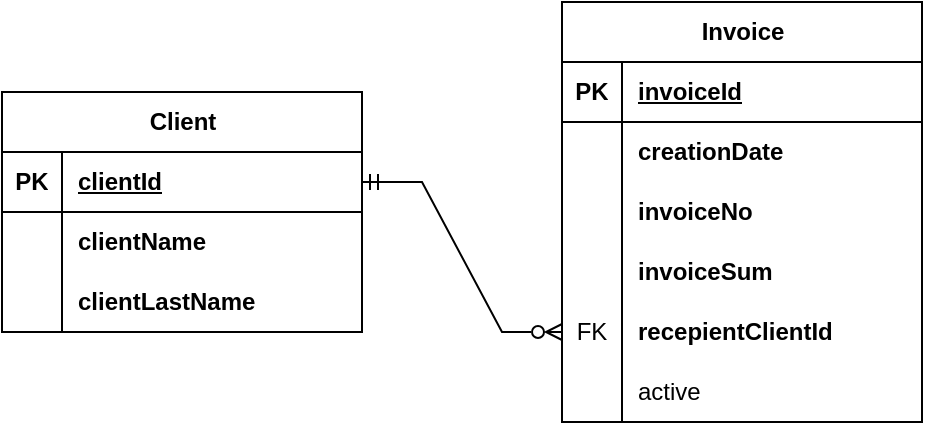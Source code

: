 <mxfile version="22.1.5" type="device">
  <diagram name="Page-1" id="oQaPqpJcBI4s22uJPBXf">
    <mxGraphModel dx="1434" dy="782" grid="1" gridSize="10" guides="1" tooltips="1" connect="1" arrows="1" fold="1" page="1" pageScale="1" pageWidth="850" pageHeight="1100" math="0" shadow="0">
      <root>
        <mxCell id="0" />
        <mxCell id="1" parent="0" />
        <mxCell id="ijjRZEoyr23nEhC2m5Rc-1" value="Client" style="shape=table;startSize=30;container=1;collapsible=1;childLayout=tableLayout;fixedRows=1;rowLines=0;fontStyle=1;align=center;resizeLast=1;html=1;" vertex="1" parent="1">
          <mxGeometry x="80" y="210" width="180" height="120" as="geometry" />
        </mxCell>
        <mxCell id="ijjRZEoyr23nEhC2m5Rc-2" value="" style="shape=tableRow;horizontal=0;startSize=0;swimlaneHead=0;swimlaneBody=0;fillColor=none;collapsible=0;dropTarget=0;points=[[0,0.5],[1,0.5]];portConstraint=eastwest;top=0;left=0;right=0;bottom=1;" vertex="1" parent="ijjRZEoyr23nEhC2m5Rc-1">
          <mxGeometry y="30" width="180" height="30" as="geometry" />
        </mxCell>
        <mxCell id="ijjRZEoyr23nEhC2m5Rc-3" value="PK" style="shape=partialRectangle;connectable=0;fillColor=none;top=0;left=0;bottom=0;right=0;fontStyle=1;overflow=hidden;whiteSpace=wrap;html=1;" vertex="1" parent="ijjRZEoyr23nEhC2m5Rc-2">
          <mxGeometry width="30" height="30" as="geometry">
            <mxRectangle width="30" height="30" as="alternateBounds" />
          </mxGeometry>
        </mxCell>
        <mxCell id="ijjRZEoyr23nEhC2m5Rc-4" value="clientId" style="shape=partialRectangle;connectable=0;fillColor=none;top=0;left=0;bottom=0;right=0;align=left;spacingLeft=6;fontStyle=5;overflow=hidden;whiteSpace=wrap;html=1;" vertex="1" parent="ijjRZEoyr23nEhC2m5Rc-2">
          <mxGeometry x="30" width="150" height="30" as="geometry">
            <mxRectangle width="150" height="30" as="alternateBounds" />
          </mxGeometry>
        </mxCell>
        <mxCell id="ijjRZEoyr23nEhC2m5Rc-5" value="" style="shape=tableRow;horizontal=0;startSize=0;swimlaneHead=0;swimlaneBody=0;fillColor=none;collapsible=0;dropTarget=0;points=[[0,0.5],[1,0.5]];portConstraint=eastwest;top=0;left=0;right=0;bottom=0;" vertex="1" parent="ijjRZEoyr23nEhC2m5Rc-1">
          <mxGeometry y="60" width="180" height="30" as="geometry" />
        </mxCell>
        <mxCell id="ijjRZEoyr23nEhC2m5Rc-6" value="" style="shape=partialRectangle;connectable=0;fillColor=none;top=0;left=0;bottom=0;right=0;editable=1;overflow=hidden;whiteSpace=wrap;html=1;" vertex="1" parent="ijjRZEoyr23nEhC2m5Rc-5">
          <mxGeometry width="30" height="30" as="geometry">
            <mxRectangle width="30" height="30" as="alternateBounds" />
          </mxGeometry>
        </mxCell>
        <mxCell id="ijjRZEoyr23nEhC2m5Rc-7" value="clientName" style="shape=partialRectangle;connectable=0;fillColor=none;top=0;left=0;bottom=0;right=0;align=left;spacingLeft=6;overflow=hidden;whiteSpace=wrap;html=1;fontStyle=1" vertex="1" parent="ijjRZEoyr23nEhC2m5Rc-5">
          <mxGeometry x="30" width="150" height="30" as="geometry">
            <mxRectangle width="150" height="30" as="alternateBounds" />
          </mxGeometry>
        </mxCell>
        <mxCell id="ijjRZEoyr23nEhC2m5Rc-8" value="" style="shape=tableRow;horizontal=0;startSize=0;swimlaneHead=0;swimlaneBody=0;fillColor=none;collapsible=0;dropTarget=0;points=[[0,0.5],[1,0.5]];portConstraint=eastwest;top=0;left=0;right=0;bottom=0;" vertex="1" parent="ijjRZEoyr23nEhC2m5Rc-1">
          <mxGeometry y="90" width="180" height="30" as="geometry" />
        </mxCell>
        <mxCell id="ijjRZEoyr23nEhC2m5Rc-9" value="" style="shape=partialRectangle;connectable=0;fillColor=none;top=0;left=0;bottom=0;right=0;editable=1;overflow=hidden;whiteSpace=wrap;html=1;" vertex="1" parent="ijjRZEoyr23nEhC2m5Rc-8">
          <mxGeometry width="30" height="30" as="geometry">
            <mxRectangle width="30" height="30" as="alternateBounds" />
          </mxGeometry>
        </mxCell>
        <mxCell id="ijjRZEoyr23nEhC2m5Rc-10" value="clientLastName" style="shape=partialRectangle;connectable=0;fillColor=none;top=0;left=0;bottom=0;right=0;align=left;spacingLeft=6;overflow=hidden;whiteSpace=wrap;html=1;fontStyle=1" vertex="1" parent="ijjRZEoyr23nEhC2m5Rc-8">
          <mxGeometry x="30" width="150" height="30" as="geometry">
            <mxRectangle width="150" height="30" as="alternateBounds" />
          </mxGeometry>
        </mxCell>
        <mxCell id="ijjRZEoyr23nEhC2m5Rc-14" value="Invoice" style="shape=table;startSize=30;container=1;collapsible=1;childLayout=tableLayout;fixedRows=1;rowLines=0;fontStyle=1;align=center;resizeLast=1;html=1;" vertex="1" parent="1">
          <mxGeometry x="360" y="165" width="180" height="210" as="geometry" />
        </mxCell>
        <mxCell id="ijjRZEoyr23nEhC2m5Rc-15" value="" style="shape=tableRow;horizontal=0;startSize=0;swimlaneHead=0;swimlaneBody=0;fillColor=none;collapsible=0;dropTarget=0;points=[[0,0.5],[1,0.5]];portConstraint=eastwest;top=0;left=0;right=0;bottom=1;" vertex="1" parent="ijjRZEoyr23nEhC2m5Rc-14">
          <mxGeometry y="30" width="180" height="30" as="geometry" />
        </mxCell>
        <mxCell id="ijjRZEoyr23nEhC2m5Rc-16" value="PK" style="shape=partialRectangle;connectable=0;fillColor=none;top=0;left=0;bottom=0;right=0;fontStyle=1;overflow=hidden;whiteSpace=wrap;html=1;" vertex="1" parent="ijjRZEoyr23nEhC2m5Rc-15">
          <mxGeometry width="30" height="30" as="geometry">
            <mxRectangle width="30" height="30" as="alternateBounds" />
          </mxGeometry>
        </mxCell>
        <mxCell id="ijjRZEoyr23nEhC2m5Rc-17" value="invoiceId" style="shape=partialRectangle;connectable=0;fillColor=none;top=0;left=0;bottom=0;right=0;align=left;spacingLeft=6;fontStyle=5;overflow=hidden;whiteSpace=wrap;html=1;" vertex="1" parent="ijjRZEoyr23nEhC2m5Rc-15">
          <mxGeometry x="30" width="150" height="30" as="geometry">
            <mxRectangle width="150" height="30" as="alternateBounds" />
          </mxGeometry>
        </mxCell>
        <mxCell id="ijjRZEoyr23nEhC2m5Rc-18" value="" style="shape=tableRow;horizontal=0;startSize=0;swimlaneHead=0;swimlaneBody=0;fillColor=none;collapsible=0;dropTarget=0;points=[[0,0.5],[1,0.5]];portConstraint=eastwest;top=0;left=0;right=0;bottom=0;" vertex="1" parent="ijjRZEoyr23nEhC2m5Rc-14">
          <mxGeometry y="60" width="180" height="30" as="geometry" />
        </mxCell>
        <mxCell id="ijjRZEoyr23nEhC2m5Rc-19" value="" style="shape=partialRectangle;connectable=0;fillColor=none;top=0;left=0;bottom=0;right=0;editable=1;overflow=hidden;whiteSpace=wrap;html=1;" vertex="1" parent="ijjRZEoyr23nEhC2m5Rc-18">
          <mxGeometry width="30" height="30" as="geometry">
            <mxRectangle width="30" height="30" as="alternateBounds" />
          </mxGeometry>
        </mxCell>
        <mxCell id="ijjRZEoyr23nEhC2m5Rc-20" value="creationDate" style="shape=partialRectangle;connectable=0;fillColor=none;top=0;left=0;bottom=0;right=0;align=left;spacingLeft=6;overflow=hidden;whiteSpace=wrap;html=1;fontStyle=1" vertex="1" parent="ijjRZEoyr23nEhC2m5Rc-18">
          <mxGeometry x="30" width="150" height="30" as="geometry">
            <mxRectangle width="150" height="30" as="alternateBounds" />
          </mxGeometry>
        </mxCell>
        <mxCell id="ijjRZEoyr23nEhC2m5Rc-21" value="" style="shape=tableRow;horizontal=0;startSize=0;swimlaneHead=0;swimlaneBody=0;fillColor=none;collapsible=0;dropTarget=0;points=[[0,0.5],[1,0.5]];portConstraint=eastwest;top=0;left=0;right=0;bottom=0;" vertex="1" parent="ijjRZEoyr23nEhC2m5Rc-14">
          <mxGeometry y="90" width="180" height="30" as="geometry" />
        </mxCell>
        <mxCell id="ijjRZEoyr23nEhC2m5Rc-22" value="" style="shape=partialRectangle;connectable=0;fillColor=none;top=0;left=0;bottom=0;right=0;editable=1;overflow=hidden;whiteSpace=wrap;html=1;" vertex="1" parent="ijjRZEoyr23nEhC2m5Rc-21">
          <mxGeometry width="30" height="30" as="geometry">
            <mxRectangle width="30" height="30" as="alternateBounds" />
          </mxGeometry>
        </mxCell>
        <mxCell id="ijjRZEoyr23nEhC2m5Rc-23" value="invoiceNo" style="shape=partialRectangle;connectable=0;fillColor=none;top=0;left=0;bottom=0;right=0;align=left;spacingLeft=6;overflow=hidden;whiteSpace=wrap;html=1;fontStyle=1" vertex="1" parent="ijjRZEoyr23nEhC2m5Rc-21">
          <mxGeometry x="30" width="150" height="30" as="geometry">
            <mxRectangle width="150" height="30" as="alternateBounds" />
          </mxGeometry>
        </mxCell>
        <mxCell id="ijjRZEoyr23nEhC2m5Rc-24" value="" style="shape=tableRow;horizontal=0;startSize=0;swimlaneHead=0;swimlaneBody=0;fillColor=none;collapsible=0;dropTarget=0;points=[[0,0.5],[1,0.5]];portConstraint=eastwest;top=0;left=0;right=0;bottom=0;" vertex="1" parent="ijjRZEoyr23nEhC2m5Rc-14">
          <mxGeometry y="120" width="180" height="30" as="geometry" />
        </mxCell>
        <mxCell id="ijjRZEoyr23nEhC2m5Rc-25" value="" style="shape=partialRectangle;connectable=0;fillColor=none;top=0;left=0;bottom=0;right=0;editable=1;overflow=hidden;whiteSpace=wrap;html=1;" vertex="1" parent="ijjRZEoyr23nEhC2m5Rc-24">
          <mxGeometry width="30" height="30" as="geometry">
            <mxRectangle width="30" height="30" as="alternateBounds" />
          </mxGeometry>
        </mxCell>
        <mxCell id="ijjRZEoyr23nEhC2m5Rc-26" value="invoiceSum" style="shape=partialRectangle;connectable=0;fillColor=none;top=0;left=0;bottom=0;right=0;align=left;spacingLeft=6;overflow=hidden;whiteSpace=wrap;html=1;fontStyle=1" vertex="1" parent="ijjRZEoyr23nEhC2m5Rc-24">
          <mxGeometry x="30" width="150" height="30" as="geometry">
            <mxRectangle width="150" height="30" as="alternateBounds" />
          </mxGeometry>
        </mxCell>
        <mxCell id="ijjRZEoyr23nEhC2m5Rc-30" style="shape=tableRow;horizontal=0;startSize=0;swimlaneHead=0;swimlaneBody=0;fillColor=none;collapsible=0;dropTarget=0;points=[[0,0.5],[1,0.5]];portConstraint=eastwest;top=0;left=0;right=0;bottom=0;" vertex="1" parent="ijjRZEoyr23nEhC2m5Rc-14">
          <mxGeometry y="150" width="180" height="30" as="geometry" />
        </mxCell>
        <mxCell id="ijjRZEoyr23nEhC2m5Rc-31" value="FK" style="shape=partialRectangle;connectable=0;fillColor=none;top=0;left=0;bottom=0;right=0;editable=1;overflow=hidden;whiteSpace=wrap;html=1;" vertex="1" parent="ijjRZEoyr23nEhC2m5Rc-30">
          <mxGeometry width="30" height="30" as="geometry">
            <mxRectangle width="30" height="30" as="alternateBounds" />
          </mxGeometry>
        </mxCell>
        <mxCell id="ijjRZEoyr23nEhC2m5Rc-32" value="recepientClientId" style="shape=partialRectangle;connectable=0;fillColor=none;top=0;left=0;bottom=0;right=0;align=left;spacingLeft=6;overflow=hidden;whiteSpace=wrap;html=1;fontStyle=1" vertex="1" parent="ijjRZEoyr23nEhC2m5Rc-30">
          <mxGeometry x="30" width="150" height="30" as="geometry">
            <mxRectangle width="150" height="30" as="alternateBounds" />
          </mxGeometry>
        </mxCell>
        <mxCell id="ijjRZEoyr23nEhC2m5Rc-33" style="shape=tableRow;horizontal=0;startSize=0;swimlaneHead=0;swimlaneBody=0;fillColor=none;collapsible=0;dropTarget=0;points=[[0,0.5],[1,0.5]];portConstraint=eastwest;top=0;left=0;right=0;bottom=0;" vertex="1" parent="ijjRZEoyr23nEhC2m5Rc-14">
          <mxGeometry y="180" width="180" height="30" as="geometry" />
        </mxCell>
        <mxCell id="ijjRZEoyr23nEhC2m5Rc-34" style="shape=partialRectangle;connectable=0;fillColor=none;top=0;left=0;bottom=0;right=0;editable=1;overflow=hidden;whiteSpace=wrap;html=1;" vertex="1" parent="ijjRZEoyr23nEhC2m5Rc-33">
          <mxGeometry width="30" height="30" as="geometry">
            <mxRectangle width="30" height="30" as="alternateBounds" />
          </mxGeometry>
        </mxCell>
        <mxCell id="ijjRZEoyr23nEhC2m5Rc-35" value="active" style="shape=partialRectangle;connectable=0;fillColor=none;top=0;left=0;bottom=0;right=0;align=left;spacingLeft=6;overflow=hidden;whiteSpace=wrap;html=1;fontStyle=0" vertex="1" parent="ijjRZEoyr23nEhC2m5Rc-33">
          <mxGeometry x="30" width="150" height="30" as="geometry">
            <mxRectangle width="150" height="30" as="alternateBounds" />
          </mxGeometry>
        </mxCell>
        <mxCell id="ijjRZEoyr23nEhC2m5Rc-37" value="" style="edgeStyle=entityRelationEdgeStyle;fontSize=12;html=1;endArrow=ERzeroToMany;rounded=0;endFill=0;startArrow=ERmandOne;startFill=0;" edge="1" parent="1" source="ijjRZEoyr23nEhC2m5Rc-2" target="ijjRZEoyr23nEhC2m5Rc-30">
          <mxGeometry width="100" height="100" relative="1" as="geometry">
            <mxPoint x="150" y="542" as="sourcePoint" />
            <mxPoint x="250" y="442" as="targetPoint" />
          </mxGeometry>
        </mxCell>
      </root>
    </mxGraphModel>
  </diagram>
</mxfile>
